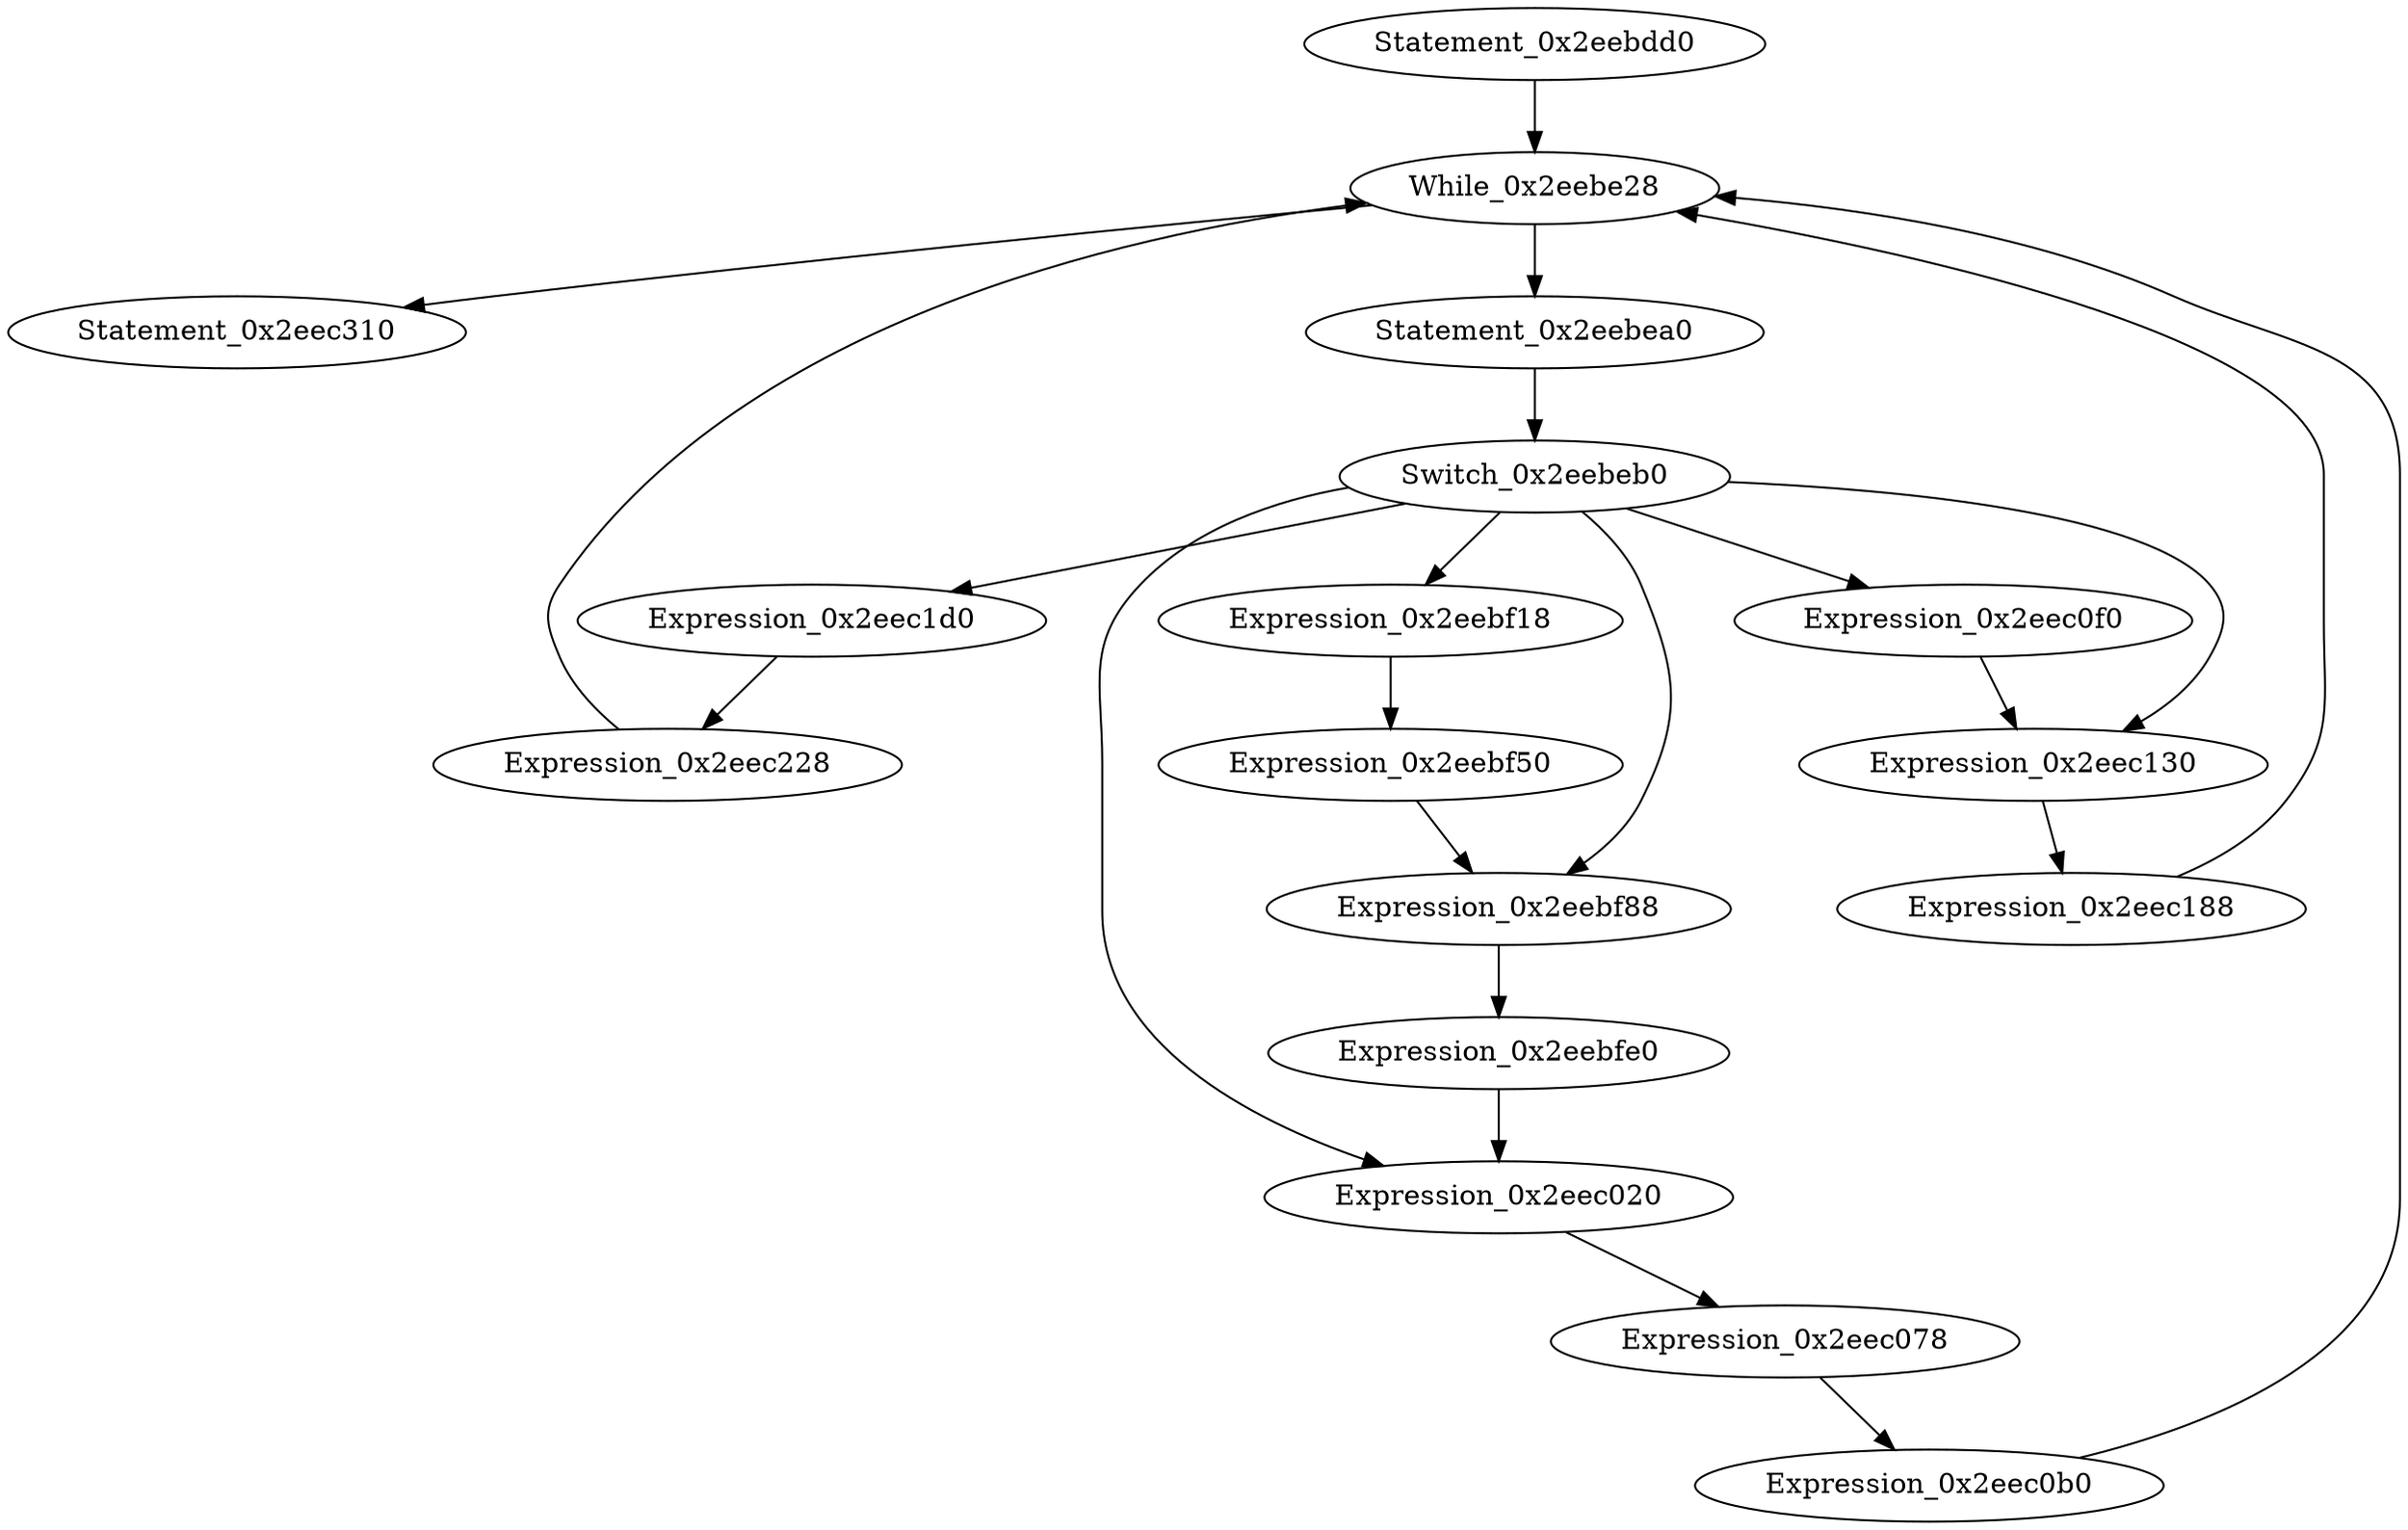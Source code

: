 digraph {
Statement_0x2eebdd0 -> While_0x2eebe28
While_0x2eebe28 -> Statement_0x2eec310
While_0x2eebe28 -> Statement_0x2eebea0
Statement_0x2eebea0 -> Switch_0x2eebeb0
Switch_0x2eebeb0 -> Expression_0x2eec1d0
Switch_0x2eebeb0 -> Expression_0x2eec020
Switch_0x2eebeb0 -> Expression_0x2eebf88
Switch_0x2eebeb0 -> Expression_0x2eec130
Switch_0x2eebeb0 -> Expression_0x2eec0f0
Switch_0x2eebeb0 -> Expression_0x2eebf18
Expression_0x2eec1d0 -> Expression_0x2eec228
Expression_0x2eec228 -> While_0x2eebe28
Expression_0x2eec020 -> Expression_0x2eec078
Expression_0x2eec078 -> Expression_0x2eec0b0
Expression_0x2eec0b0 -> While_0x2eebe28
Expression_0x2eebf88 -> Expression_0x2eebfe0
Expression_0x2eebfe0 -> Expression_0x2eec020
Expression_0x2eec130 -> Expression_0x2eec188
Expression_0x2eec188 -> While_0x2eebe28
Expression_0x2eec0f0 -> Expression_0x2eec130
Expression_0x2eebf18 -> Expression_0x2eebf50
Expression_0x2eebf50 -> Expression_0x2eebf88
}